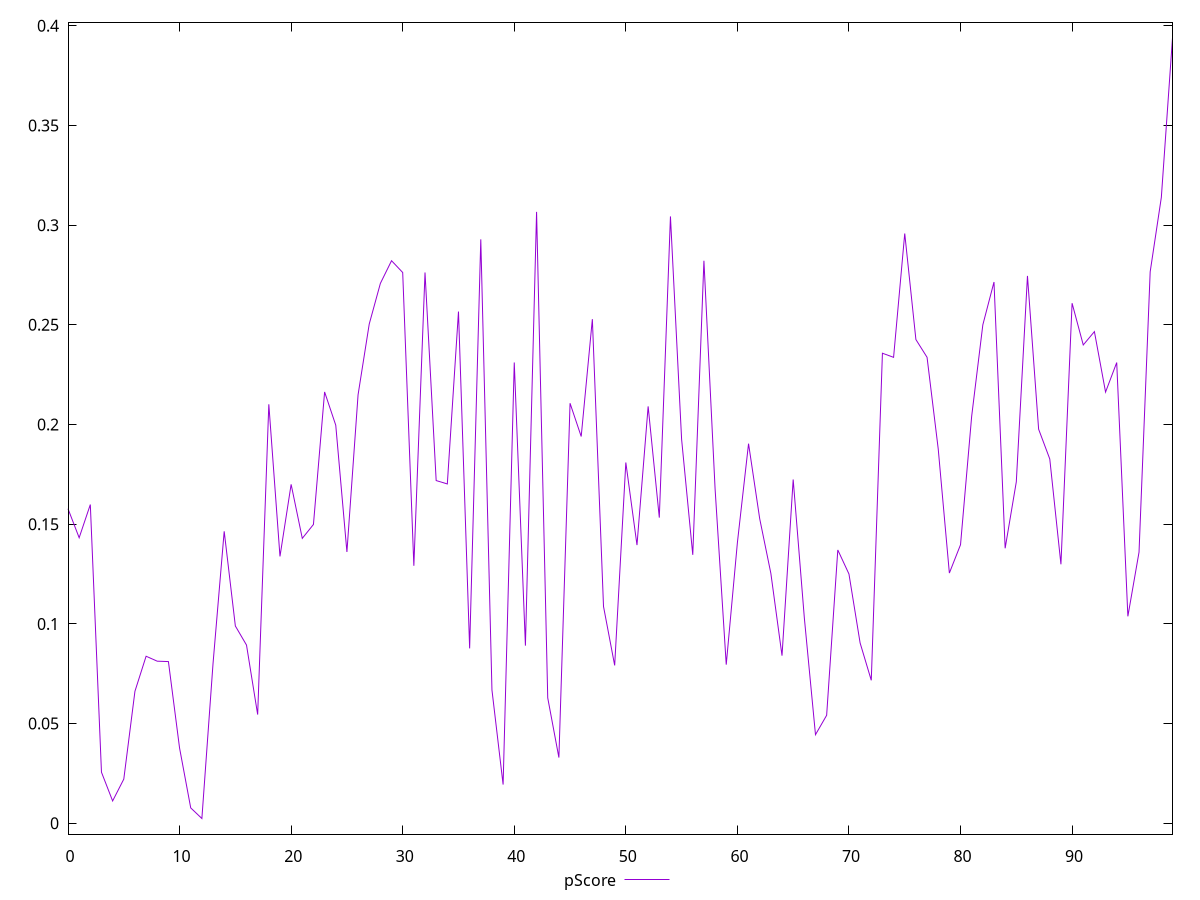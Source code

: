 reset

$pScore <<EOF
0 0.15776713566413053
1 0.14322351294563218
2 0.15986462405296553
3 0.025618186616367056
4 0.011214668065950784
5 0.022149580049456163
6 0.06621769272723221
7 0.08378665205693481
8 0.08130750540295839
9 0.08111987783208557
10 0.03773310510139344
11 0.007727894957234693
12 0.0023996830290571314
13 0.08015729319788828
14 0.14645144637108498
15 0.09896475023580331
16 0.08939082518659025
17 0.05453550106703453
18 0.2101540429734961
19 0.13385371002855362
20 0.1699886107338463
21 0.1429129487326165
22 0.14989078607722556
23 0.21634788497330892
24 0.1996605385996454
25 0.13608062778523577
26 0.2149348877074444
27 0.2503950807441656
28 0.2707989171170123
29 0.28216110558150276
30 0.276251533369136
31 0.12914677149858017
32 0.2762515333691354
33 0.17190417627230958
34 0.1702003641233264
35 0.25667732133035626
36 0.08771975943982635
37 0.29288730675442415
38 0.06686576830764457
39 0.019431944037458404
40 0.23111727999143972
41 0.0890969837058313
42 0.30665224912398653
43 0.06290210935695612
44 0.03297571505852659
45 0.21067992196661922
46 0.19400765817536986
47 0.25284230922744816
48 0.10873374656391299
49 0.07919045487647047
50 0.1809624170598314
51 0.1395509118268451
52 0.20910624675595657
53 0.1533165245370972
54 0.30437919599558744
55 0.19255988670445656
56 0.13465274809835837
57 0.28216110558150215
58 0.16781343007661498
59 0.07957095975639539
60 0.14076409523933725
61 0.1904087894597566
62 0.15275637597009606
63 0.12535135858182467
64 0.08408364784852596
65 0.17243161174001864
66 0.10305318632203087
67 0.044448550912155715
68 0.05417853008250134
69 0.13709290618902947
70 0.12504328950848242
71 0.09045073532709169
72 0.07171770402857108
73 0.23576095643130857
74 0.23370770169071342
75 0.29581281508057544
76 0.24263406844971463
77 0.23372873024153723
78 0.18781283819111028
79 0.1255056912494824
80 0.13972355490572963
81 0.2042060359856231
82 0.25001705357152004
83 0.27147475104095237
84 0.13794383262595022
85 0.1712632032220297
86 0.27453627829104066
87 0.19767562171182862
88 0.18272860479095632
89 0.12990878121469174
90 0.2608555031029036
91 0.23992128304366223
92 0.24660610008125305
93 0.21628219049997277
94 0.23109388577061424
95 0.10380833597347922
96 0.13598503563699682
97 0.2766168401259732
98 0.31395627283533417
99 0.3939159892961857
EOF

set key outside below
set xrange [0:99]
set yrange [-0.00543064309628544:0.4017463154215283]
set trange [-0.00543064309628544:0.4017463154215283]
set terminal svg size 640, 500 enhanced background rgb 'white'
set output "reports/report_00027_2021-02-24T12-40-31.850Z/total-blocking-time/samples/astro/pScore/values.svg"

plot $pScore title "pScore" with line

reset
